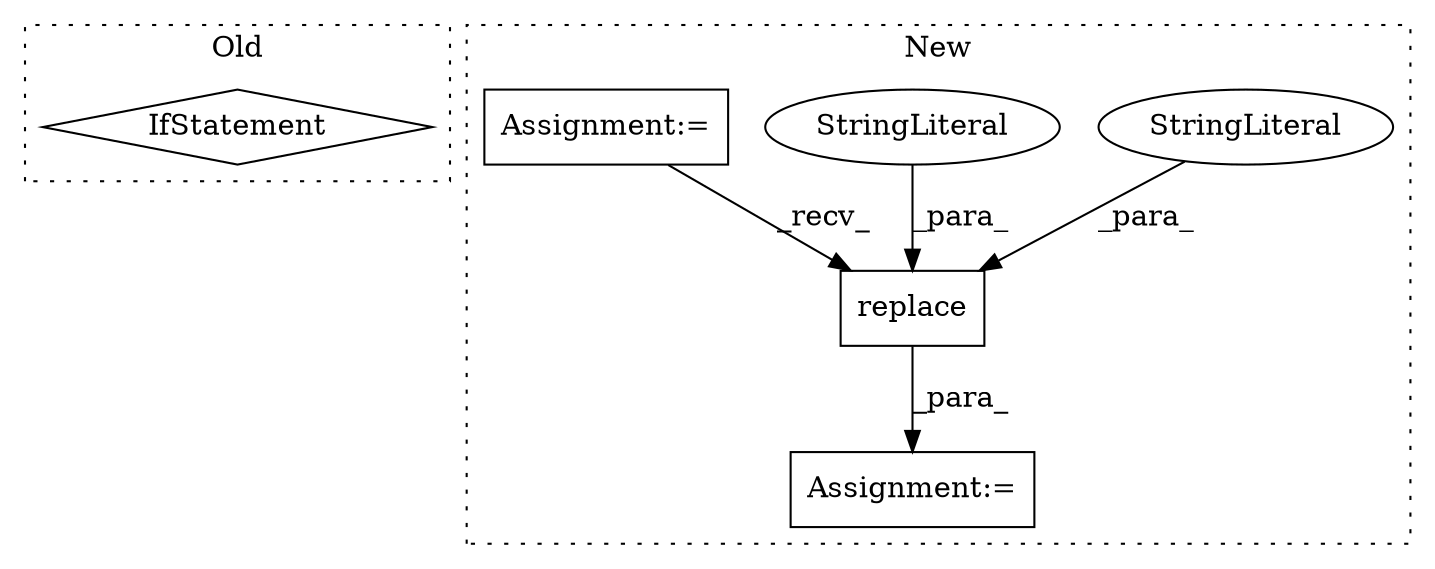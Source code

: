 digraph G {
subgraph cluster0 {
1 [label="IfStatement" a="25" s="2544" l="30" shape="diamond"];
label = "Old";
style="dotted";
}
subgraph cluster1 {
2 [label="replace" a="32" s="4027,4044" l="8,1" shape="box"];
3 [label="StringLiteral" a="45" s="4035" l="5" shape="ellipse"];
4 [label="StringLiteral" a="45" s="4041" l="3" shape="ellipse"];
5 [label="Assignment:=" a="7" s="3973" l="23" shape="box"];
6 [label="Assignment:=" a="7" s="3693" l="1" shape="box"];
label = "New";
style="dotted";
}
2 -> 5 [label="_para_"];
3 -> 2 [label="_para_"];
4 -> 2 [label="_para_"];
6 -> 2 [label="_recv_"];
}